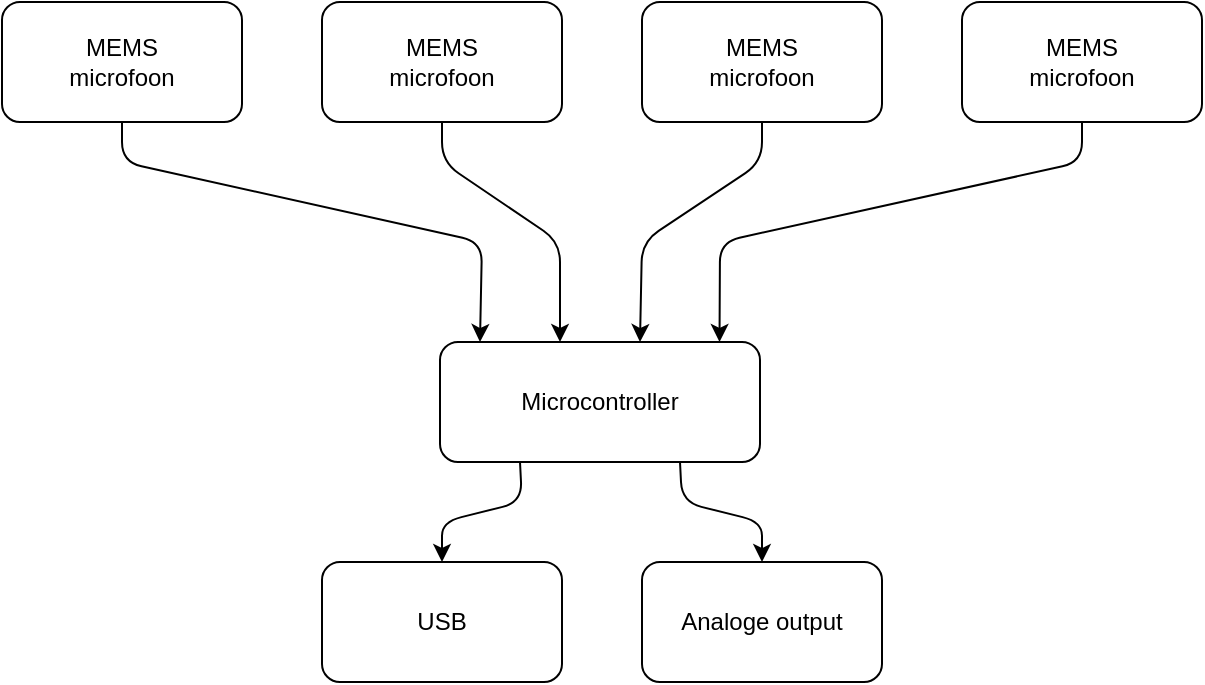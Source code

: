 <mxfile version="18.0.3" type="device"><diagram id="MQe5_Fgvfo5BfS1QEtYH" name="Page-1"><mxGraphModel dx="646" dy="1154" grid="1" gridSize="10" guides="1" tooltips="1" connect="1" arrows="1" fold="1" page="1" pageScale="1" pageWidth="850" pageHeight="1100" math="0" shadow="0"><root><mxCell id="0"/><mxCell id="1" parent="0"/><mxCell id="QJQo_Z5R5ggJhkWv2nPG-2" value="MEMS &lt;br&gt;microfoon" style="rounded=1;whiteSpace=wrap;html=1;" vertex="1" parent="1"><mxGeometry x="40" y="360" width="120" height="60" as="geometry"/></mxCell><mxCell id="QJQo_Z5R5ggJhkWv2nPG-3" value="MEMS &lt;br&gt;microfoon" style="rounded=1;whiteSpace=wrap;html=1;" vertex="1" parent="1"><mxGeometry x="200" y="360" width="120" height="60" as="geometry"/></mxCell><mxCell id="QJQo_Z5R5ggJhkWv2nPG-4" value="MEMS &lt;br&gt;microfoon" style="rounded=1;whiteSpace=wrap;html=1;" vertex="1" parent="1"><mxGeometry x="360" y="360" width="120" height="60" as="geometry"/></mxCell><mxCell id="QJQo_Z5R5ggJhkWv2nPG-5" value="MEMS &lt;br&gt;microfoon" style="rounded=1;whiteSpace=wrap;html=1;" vertex="1" parent="1"><mxGeometry x="520" y="360" width="120" height="60" as="geometry"/></mxCell><mxCell id="QJQo_Z5R5ggJhkWv2nPG-6" value="Microcontroller" style="rounded=1;whiteSpace=wrap;html=1;" vertex="1" parent="1"><mxGeometry x="259" y="530" width="160" height="60" as="geometry"/></mxCell><mxCell id="QJQo_Z5R5ggJhkWv2nPG-7" value="Analoge output" style="rounded=1;whiteSpace=wrap;html=1;" vertex="1" parent="1"><mxGeometry x="360" y="640" width="120" height="60" as="geometry"/></mxCell><mxCell id="QJQo_Z5R5ggJhkWv2nPG-8" value="USB" style="rounded=1;whiteSpace=wrap;html=1;" vertex="1" parent="1"><mxGeometry x="200" y="640" width="120" height="60" as="geometry"/></mxCell><mxCell id="QJQo_Z5R5ggJhkWv2nPG-10" value="" style="endArrow=classic;html=1;rounded=1;entryX=0.125;entryY=0;entryDx=0;entryDy=0;entryPerimeter=0;exitX=0.5;exitY=1;exitDx=0;exitDy=0;" edge="1" parent="1" source="QJQo_Z5R5ggJhkWv2nPG-2" target="QJQo_Z5R5ggJhkWv2nPG-6"><mxGeometry width="50" height="50" relative="1" as="geometry"><mxPoint x="79" y="420" as="sourcePoint"/><mxPoint x="289" y="520" as="targetPoint"/><Array as="points"><mxPoint x="100" y="440"/><mxPoint x="280" y="480"/></Array></mxGeometry></mxCell><mxCell id="QJQo_Z5R5ggJhkWv2nPG-13" value="" style="endArrow=classic;html=1;rounded=1;entryX=0.125;entryY=0;entryDx=0;entryDy=0;entryPerimeter=0;exitX=0.5;exitY=1;exitDx=0;exitDy=0;" edge="1" parent="1" source="QJQo_Z5R5ggJhkWv2nPG-3"><mxGeometry width="50" height="50" relative="1" as="geometry"><mxPoint x="239" y="420" as="sourcePoint"/><mxPoint x="319" y="530" as="targetPoint"/><Array as="points"><mxPoint x="260" y="440"/><mxPoint x="319" y="480"/></Array></mxGeometry></mxCell><mxCell id="QJQo_Z5R5ggJhkWv2nPG-14" value="" style="endArrow=classic;html=1;rounded=1;entryX=0.125;entryY=0;entryDx=0;entryDy=0;entryPerimeter=0;exitX=0.5;exitY=1;exitDx=0;exitDy=0;" edge="1" parent="1" source="QJQo_Z5R5ggJhkWv2nPG-4"><mxGeometry width="50" height="50" relative="1" as="geometry"><mxPoint x="399.0" y="420" as="sourcePoint"/><mxPoint x="359" y="530" as="targetPoint"/><Array as="points"><mxPoint x="420" y="440"/><mxPoint x="360" y="480"/></Array></mxGeometry></mxCell><mxCell id="QJQo_Z5R5ggJhkWv2nPG-15" value="" style="endArrow=classic;html=1;rounded=1;entryX=0.125;entryY=0;entryDx=0;entryDy=0;entryPerimeter=0;exitX=0.5;exitY=1;exitDx=0;exitDy=0;" edge="1" parent="1" source="QJQo_Z5R5ggJhkWv2nPG-5"><mxGeometry width="50" height="50" relative="1" as="geometry"><mxPoint x="559" y="420" as="sourcePoint"/><mxPoint x="398.76" y="530" as="targetPoint"/><Array as="points"><mxPoint x="580" y="440"/><mxPoint x="399" y="480"/></Array></mxGeometry></mxCell><mxCell id="QJQo_Z5R5ggJhkWv2nPG-16" value="" style="endArrow=classic;html=1;rounded=1;entryX=0.5;entryY=0;entryDx=0;entryDy=0;exitX=0.25;exitY=1;exitDx=0;exitDy=0;" edge="1" parent="1" source="QJQo_Z5R5ggJhkWv2nPG-6" target="QJQo_Z5R5ggJhkWv2nPG-8"><mxGeometry width="50" height="50" relative="1" as="geometry"><mxPoint x="320" y="600" as="sourcePoint"/><mxPoint x="340" y="390" as="targetPoint"/><Array as="points"><mxPoint x="300" y="610"/><mxPoint x="260" y="620"/></Array></mxGeometry></mxCell><mxCell id="QJQo_Z5R5ggJhkWv2nPG-18" value="" style="endArrow=classic;html=1;rounded=1;exitX=0.75;exitY=1;exitDx=0;exitDy=0;entryX=0.5;entryY=0;entryDx=0;entryDy=0;" edge="1" parent="1" source="QJQo_Z5R5ggJhkWv2nPG-6" target="QJQo_Z5R5ggJhkWv2nPG-7"><mxGeometry width="50" height="50" relative="1" as="geometry"><mxPoint x="309" y="600" as="sourcePoint"/><mxPoint x="270" y="650" as="targetPoint"/><Array as="points"><mxPoint x="380" y="610"/><mxPoint x="420" y="620"/></Array></mxGeometry></mxCell></root></mxGraphModel></diagram></mxfile>
